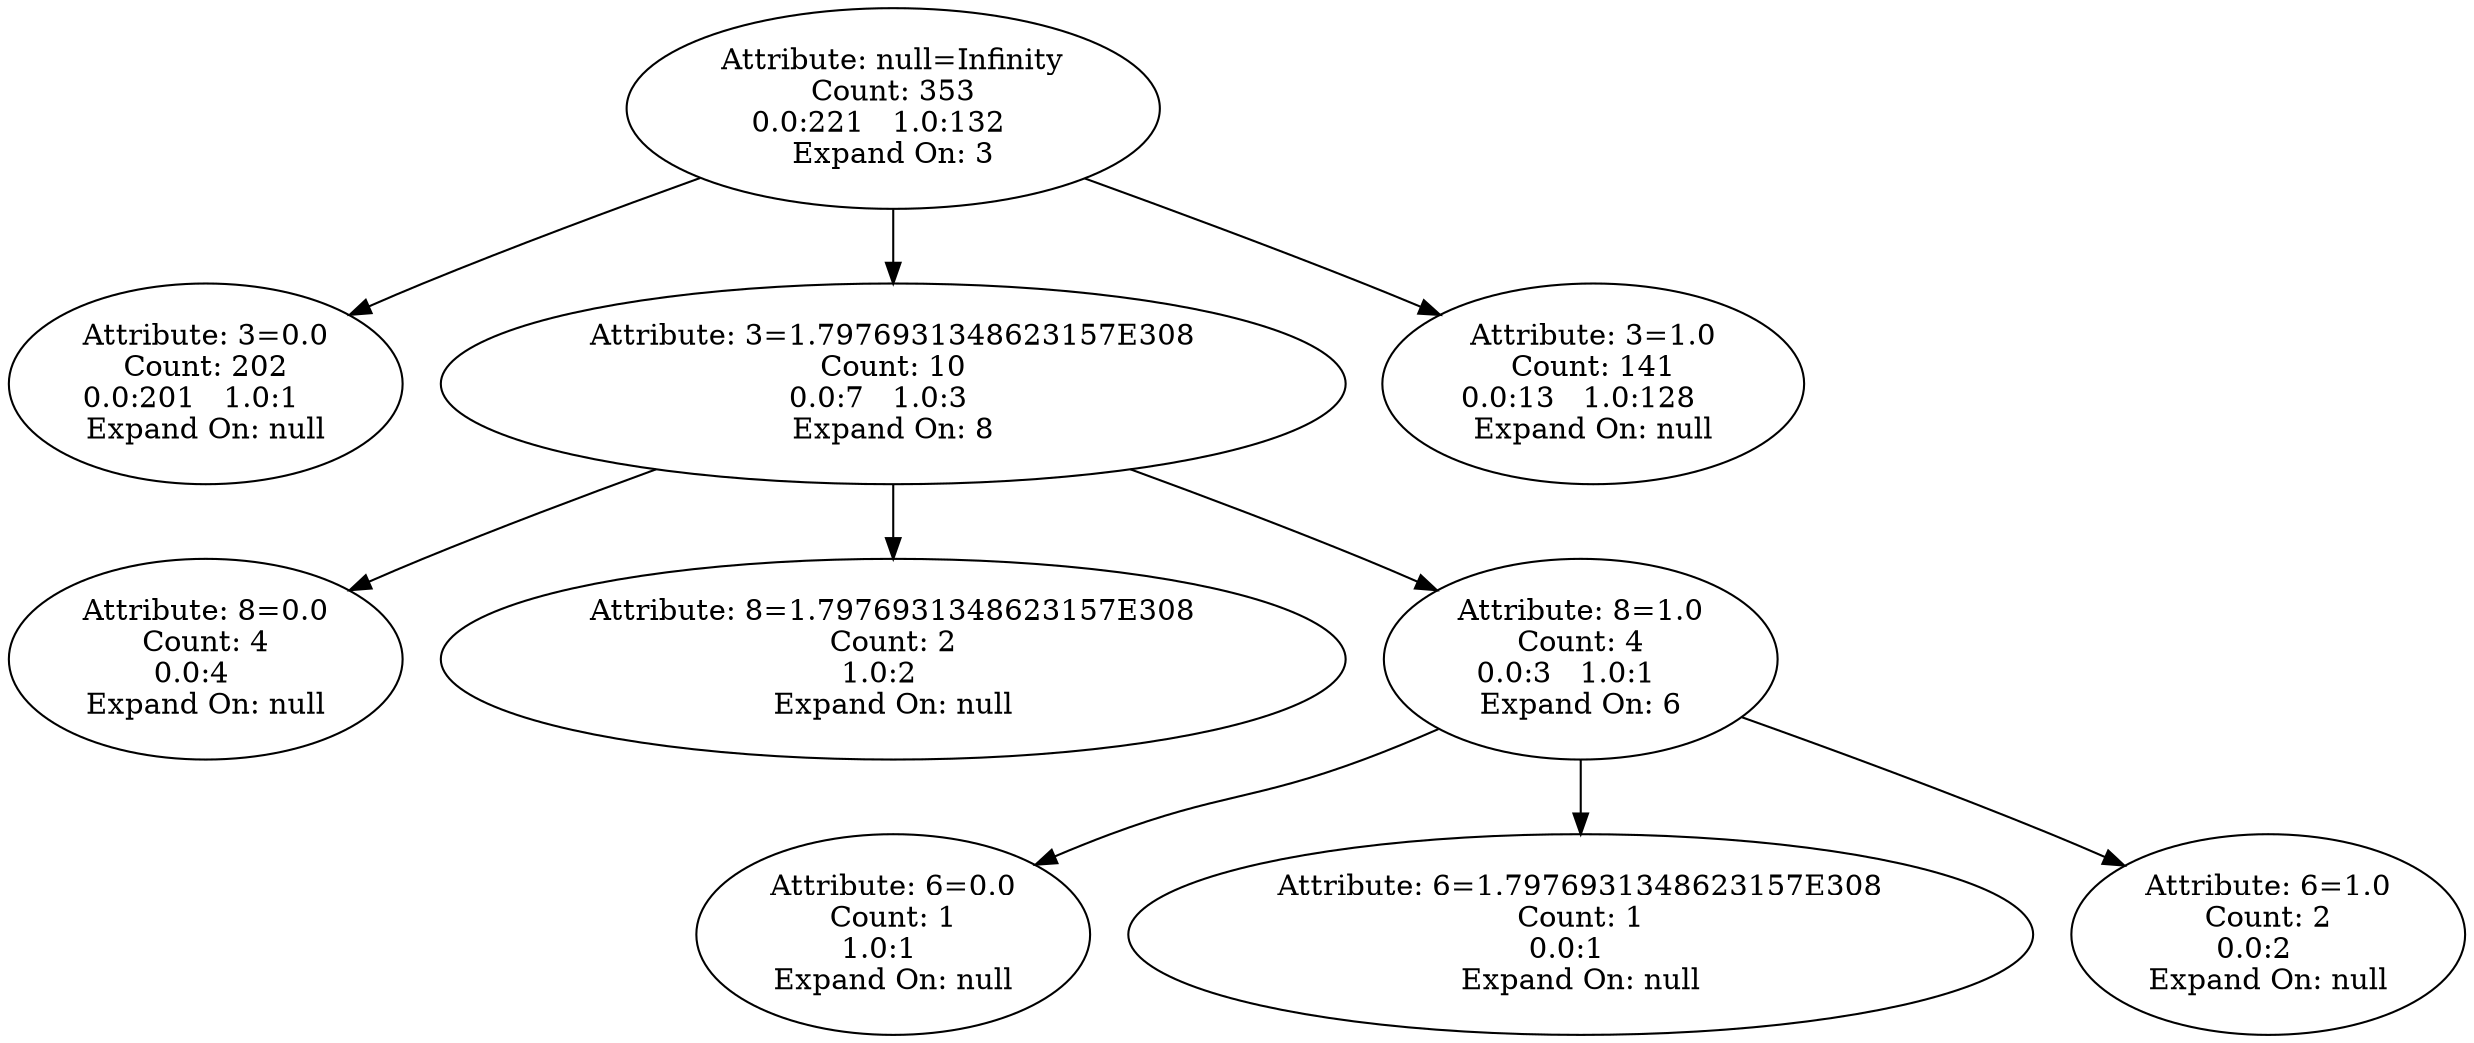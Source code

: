 digraph voting {
decisionDecisionNode6d4c1103[label="Attribute: null=Infinity
Count: 353
0.0:221   1.0:132   
Expand On: 3"];decisionDecisionNode6d4c1103 -> decisionDecisionNode1cf11404;
decisionDecisionNode1cf11404[label="Attribute: 3=0.0
Count: 202
0.0:201   1.0:1   
Expand On: null"];decisionDecisionNode6d4c1103 -> decisionDecisionNode17592174;
decisionDecisionNode17592174[label="Attribute: 3=1.7976931348623157E308
Count: 10
0.0:7   1.0:3   
Expand On: 8"];decisionDecisionNode17592174 -> decisionDecisionNode5ca352a5;
decisionDecisionNode5ca352a5[label="Attribute: 8=0.0
Count: 4
0.0:4   
Expand On: null"];decisionDecisionNode17592174 -> decisionDecisionNode6686fe26;
decisionDecisionNode6686fe26[label="Attribute: 8=1.7976931348623157E308
Count: 2
1.0:2   
Expand On: null"];decisionDecisionNode17592174 -> decisionDecisionNode2897a560;
decisionDecisionNode2897a560[label="Attribute: 8=1.0
Count: 4
0.0:3   1.0:1   
Expand On: 6"];decisionDecisionNode2897a560 -> decisionDecisionNode7bea5671;
decisionDecisionNode7bea5671[label="Attribute: 6=0.0
Count: 1
1.0:1   
Expand On: null"];decisionDecisionNode2897a560 -> decisionDecisionNode55d15445;
decisionDecisionNode55d15445[label="Attribute: 6=1.7976931348623157E308
Count: 1
0.0:1   
Expand On: null"];decisionDecisionNode2897a560 -> decisionDecisionNode21f3aa07;
decisionDecisionNode21f3aa07[label="Attribute: 6=1.0
Count: 2
0.0:2   
Expand On: null"];decisionDecisionNode6d4c1103 -> decisionDecisionNode41fc2fb;
decisionDecisionNode41fc2fb[label="Attribute: 3=1.0
Count: 141
0.0:13   1.0:128   
Expand On: null"];
}